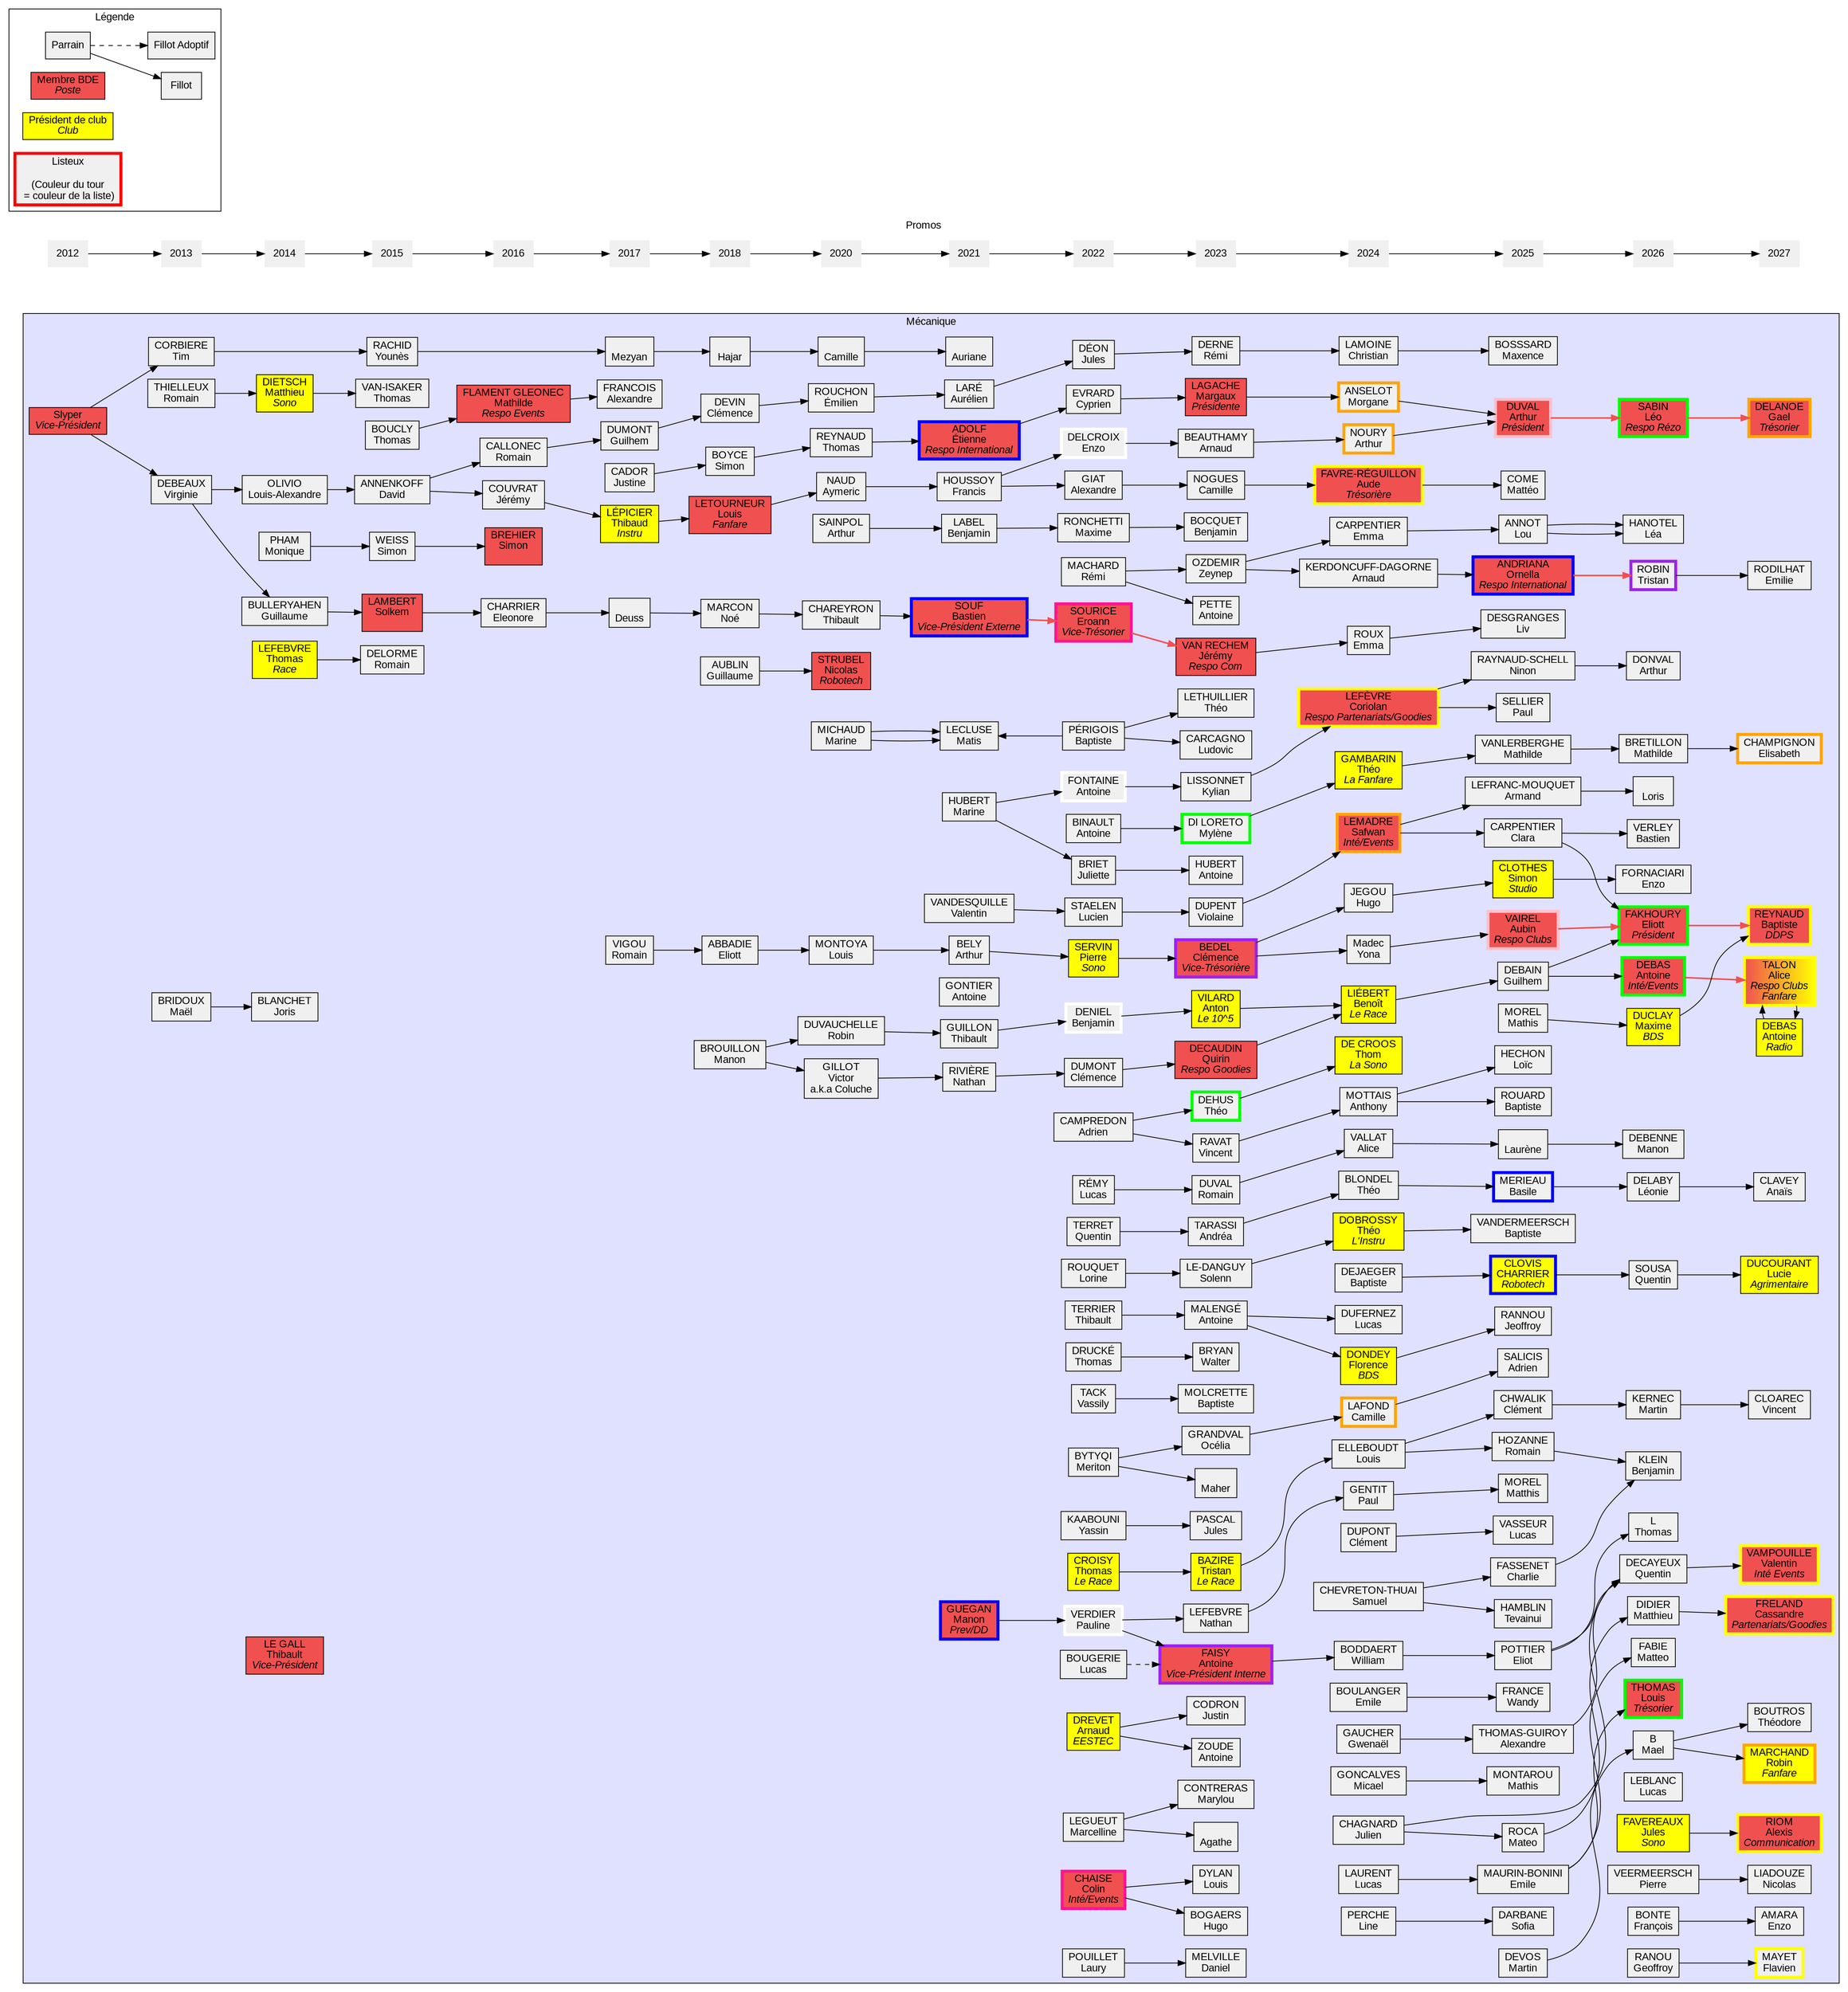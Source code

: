 digraph meca {
	graph [
		charset = "UTF-8";
		style = filled;
		fontname = "Arial";
	];

	node [
		shape = box;
		style = filled;
		fillcolor = "#f0f0f0";
		fontname = "Arial";
	];

	rankdir = LR;

	subgraph cluster_promos {
		label = "Promos";
		penwidth = 0;
		color = none;
		node [shape = none];

		"2012" -> "2013" -> "2014" -> "2015" -> "2016" -> "2017" -> "2018" -> "2020" -> "2021" -> "2022" -> "2023" -> "2024"-> "2025" -> "2026"->"2027";
	}
    	subgraph cluster_legende {
		label = "Légende";
		fillcolor = none;

		leg_parrain	[label = "Parrain"];
		leg_fillot	[label = "Fillot"];
		leg_fillotadop	[label = "Fillot Adoptif"];
		leg_BDE		[label = <Membre BDE<BR/><I>Poste</I>> fillcolor="#f05050"];
		leg_prez	[label = <Président de club<BR/><I>Club</I>> fillcolor="yellow"];
		leg_listeux	[label = "Listeux\n\n(Couleur du tour\n = couleur de la liste)" penwidth=4 color="red"];

		leg_parrain -> leg_fillot;
		leg_parrain -> leg_fillotadop [style = "dashed"];
	}
	
	subgraph cluster_meca {
		label = "Mécanique";
		fillcolor = "#E0E0FF";

		{ rank = "same";//2012
			slyper		[label = <Slyper<BR/><I>Vice-Président</I>>  fillcolor="#f05050"];
		}

		{ rank = "same";//2013
			virginiedeb	[label = "DEBEAUX\nVirginie"];
			timcorb		[label = "CORBIERE\nTim"];
			rthielleux	[label = "THIELLEUX\nRomain"];
			mbridoux	[label = "BRIDOUX\nMaël"];
		}
		slyper -> virginiedeb;
		slyper -> timcorb;

		{ rank = "same";//2014
			mpham			[label = "PHAM\nMonique"];
			tlefebvre		[label = <LEFEBVRE<BR/>Thomas<BR/><I>Race</I>> fillcolor="yellow"];
			jblanchet		[label = "BLANCHET\nJoris"];
			tlegall			[label = <LE GALL<BR/>Thibault<BR/><I>Vice-Président</I>>  fillcolor="#f05050"];
			guillaumebulle	[label = "BULLERYAHEN\nGuillaume"];
			louisalexoli	[label = "OLIVIO\nLouis-Alexandre"];
			mdietsch		[label = <DIETSCH<BR/>Matthieu<BR/><I>Sono</I>> fillcolor="yellow"];
		}
		mbridoux -> jblanchet;
		rthielleux -> mdietsch;
		virginiedeb -> guillaumebulle;
		virginiedeb -> louisalexoli;

		{ rank = "same";//2015
			sweiss		[label = "WEISS\nSimon"];
			rdelorme	[label = "DELORME\nRomain"];
			tvanisacker	[label = "VAN-ISAKER\nThomas"];
			davidanne	[label = "ANNENKOFF\nDavid"];
			solkemlam	[label = <LAMBERT<BR/>Solkem<BR/><I> </I>>  fillcolor="#f05050"];
			younesrach	[label = "RACHID\nYounès"];
			tboucly		[label = "BOUCLY\nThomas"];
		}
		mpham -> sweiss;
		tlefebvre-> rdelorme;
		mdietsch ->tvanisacker;
		guillaumebulle -> solkemlam;
		louisalexoli -> davidanne;

		timcorb -> younesrach;

		{ rank = "same";//2016
			sbrehier		[label = <BREHIER<BR/>Simon<BR/><I> </I>>  fillcolor="#f05050"];
			gflament 		[label = <FLAMENT GLEONEC<BR/>Mathilde<BR/><I>Respo Events</I>>  fillcolor="#f05050"];
			eleonorechar	[label = "CHARRIER\nEleonore"];
			jeremycou		[label = "COUVRAT\nJérémy"];
			romaincal		[label = "CALLONEC\nRomain"];
		}
		sweiss -> sbrehier;
		tboucly -> gflament;
		davidanne -> jeremycou;
		davidanne -> romaincal;
		solkemlam -> eleonorechar;

		{ rank = "same";//2017
			afrancois	[label = "FRANCOIS\nAlexandre"];
			deuss		[label = "\nDeuss"];
			guilhemdum	[label = "DUMONT\nGuilhem"];
			justinecad	[label = "CADOR\nJustine"];
			mezyan		[label = "\nMezyan"];
			romainvig	[label = "VIGOU\nRomain"];
			thibaudlep	[label = <LÉPICIER<BR/>Thibaud<BR/><I>Instru</I>> fillcolor="yellow"];
		}
		gflament -> afrancois;
		eleonorechar -> deuss;
		jeremycou -> thibaudlep;
		romaincal -> guilhemdum;
		younesrach -> mezyan;

		{ rank = "same";//2018
			gaublin		[label = "AUBLIN\nGuillaume"];
			clemencedev	[label = "DEVIN\nClémence"];
			elliotabba	[label = "ABBADIE\nEliott"];
			hajar		[label = "\nHajar"];
			louislet	[label = <LETOURNEUR<BR/>Louis<BR/><I>Fanfare</I>> fillcolor="#f05050"];
			manonbrou	[label = "BROUILLON\nManon"];
			noemarc		[label = "MARCON\nNoé"];
			simonboy	[label = "BOYCE\nSimon"];
		}
		deuss -> noemarc;
		guilhemdum -> clemencedev;
		justinecad -> simonboy;
		mezyan -> hajar;
		romainvig -> elliotabba;
		thibaudlep -> louislet;

		{ rank = "same";//2019
			nstrubel	[label = <STRUBEL<BR/>Nicolas<BR/><I>Robotech</I>> fillcolor="#f05050"];
			aymericnaud	[label = "NAUD\nAymeric"];
			camille 	[label = "\nCamille"];
			coluche		[label = "GILLOT\nVictor\na.k.a Coluche"];
			emilienrou	[label = "ROUCHON\nÉmilien"];
			louismonto	[label = "MONTOYA\nLouis"];
			robinduv	[label = "DUVAUCHELLE\nRobin"];
			thibaultchar	[label = "CHAREYRON\nThibault"];
			thomasrey	[label = "REYNAUD\nThomas"];
			asainpol 	[label = "SAINPOL\nArthur"];
			mmichaud	[label = "MICHAUD\nMarine"];
		}
		gaublin -> nstrubel;
		clemencedev -> emilienrou;
		elliotabba -> louismonto;
		hajar -> camille;
		louislet -> aymericnaud;
		manonbrou -> coluche;
		manonbrou -> robinduv;
		noemarc -> thibaultchar;
		simonboy -> thomasrey;

		{ rank = "same";//2020
			agontier	[label = "GONTIER\nAntoine"];
			arthurbely	[label = "BELY\nArthur"];
			aurelienlar	[label = "LARÉ\nAurélien"];
			auriane		[label = "\nAuriane"];
			bastiensouf	[label = <SOUF<BR/>Bastien<BR/><I>Vice-Président Externe</I>> fillcolor="#f05050" penwidth=4 color="blue"];
			etiennead	[label = <ADOLF<BR/>Étienne<BR/><I>Respo International</I>> fillcolor="#f05050" penwidth=4 color="blue"];
			francishouss	[label = "HOUSSOY\nFrancis"];
			manongueg	[label = <GUEGAN<BR/>Manon<BR/><I>Prev/DD</I>>  fillcolor="#f05050" penwidth=4 color="blue"];
			marinehub	[label = "HUBERT\nMarine"];
			nathanriv	[label = "RIVIÈRE\nNathan"];
			thibaultgui	[label = "GUILLON\nThibault"];
			valentinvan	[label = "VANDESQUILLE\nValentin"];
			blabart		[label = "LABEL\nBenjamin"];
			mlecluse	[label = "LECLUSE\nMatis"];
		}
		aymericnaud -> francishouss;
		camille -> auriane;
		coluche -> nathanriv;
		emilienrou -> aurelienlar;
		louismonto -> arthurbely;
		robinduv -> thibaultgui;
		thibaultchar -> bastiensouf;
		thomasrey -> etiennead;
		asainpol -> blabart;
		mmichaud -> mlecluse;

		{ rank="same";//2021
			adriencamp	[label = "CAMPREDON\nAdrien"];
			alexandregiat	[label = "GIAT\nAlexandre"];
			antoinebin	[label = "BINAULT\nAntoine"];
			antoinefont	[label = "FONTAINE\nAntoine" penwidth=4 color="white"];
			benjamindeniel	[label = "DENIEL\nBenjamin" penwidth=4 color="white"];
			clemencedum 	[label = "DUMONT\nClémence"];
			cyprienev	[label = "EVRARD\nCyprien"];
			enzodel		[label = "DELCROIX\nEnzo" penwidth=4 color="white"];
			eroann		[label = <SOURICE<BR/>Eroann<BR/><I>Vice-Trésorier</I>> fillcolor="#f05050" penwidth=4 color="deeppink"];
			julesde		[label = "DÉON\nJules"];
			juliettebri	[label = "BRIET\nJuliette"];
			lorine 		[label = "ROUQUET\nLorine"];
			lucasb 		[label = "BOUGERIE\nLucas"];
			lucasr		[label = "RÉMY\nLucas"];
			luciensta	[label = "STAELEN\nLucien"];
			paulineverd	[label = "VERDIER\nPauline" penwidth=4 color="white"];
			quentinterr	[label = "TERRET\nQuentin"];
			remimach	[label = "MACHARD\nRémi"];
			servin		[label = <SERVIN<BR/>Pierre<BR/><I>Sono</I>> fillcolor="yellow"];
			thibaultter	[label = "TERRIER\nThibault"];
			thomascroi	[label = <CROISY<BR/>Thomas<BR/><I>Le Race</I>> fillcolor="yellow"];
			thomasdru	[label = "DRUCKÉ\nThomas"];
			vassily		[label = "TACK\nVassily"];
			yassin 		[label = "KAABOUNI\nYassin"];
			arnauddrev	[label = <DREVET<BR/>Arnaud<BR/><I>EESTEC</I>> fillcolor="yellow"];
			baptisteperi	[label = "PÉRIGOIS\nBaptiste"];
			marcelline	[label = "LEGUEUT\nMarcelline"];
			meriton		[label = "BYTYQI\nMeriton"];
			colinchaise	[label = <CHAISE<BR/>Colin<BR/><I>Inté/Events</I>> fillcolor="#f05050" penwidth=4 color="deeppink"];
			maxime 		[label = "RONCHETTI\nMaxime"];
            laury		[label = "POUILLET\nLaury"];
			
		}
		mmichaud -> mlecluse;
		blabart -> maxime;
		arthurbely -> servin;
		aurelienlar -> julesde;
		bastiensouf -> eroann [penwidth=2 color = "#f05050"];
		etiennead -> cyprienev;
		francishouss -> alexandregiat;
		francishouss -> enzodel;
		manongueg -> paulineverd;
		marinehub -> antoinefont;
		marinehub -> juliettebri;
		nathanriv -> clemencedum;
		thibaultgui -> benjamindeniel;
		valentinvan -> luciensta;
		baptisteperi -> mlecluse;

		{ rank = "same";//2022

			agathe		[label = "\nAgathe"];
			andreatar	[label = "TARASSI\nAndréa"];
			antoinefais	[label = <FAISY<BR/>Antoine<BR/><I>Vice-Président Interne</I>> fillcolor="#f05050" penwidth=4 color="purple"];
			antoinehub	[label = "HUBERT\nAntoine"];
			antoinemal	[label = "MALENGÉ\nAntoine"];
			antoinepett	[label = "PETTE\nAntoine"];
			antoinezoud	[label = "ZOUDE\nAntoine"];
			antonvil	[label = <VILARD<BR/>Anton<BR/><I>Le 10^5</I>> fillcolor="yellow"];
			arnaudbeau	[label = "BEAUTHAMY\nArnaud"];
			baptistemol	[label = "MOLCRETTE\nBaptiste"];
			benjaminboc	[label = "BOCQUET\nBenjamin"];
			camillenog	[label = "NOGUES\nCamille"];
			clemencebed	[label = <BEDEL<BR/>Clémence<BR/><I>Vice-Trésorière</I>> fillcolor="#f05050" penwidth=4 color="purple"];
			danielmel	[label = "MELVILLE\nDaniel"];
			hugobog		[label = "BOGAERS\nHugo"];
			jeremyvanrech	[label = <VAN RECHEM<BR/>Jérémy<BR/><I>Respo Com</I>> fillcolor="#f05050"];
			julespasc	[label = "PASCAL\nJules"];
			justincod	[label = "CODRON\nJustin"];
			kylianliss	[label = "LISSONNET\nKylian"];
			louisdyl	[label = "DYLAN\nLouis"];
			ludoviccar	[label = "CARCAGNO\nLudovic"];
			maher 		[label = "\nMaher"];
			maryloucon	[label = "CONTRERAS\nMarylou"];
			margauxlag	[label = <LAGACHE<BR/>Margaux<BR/><I>Présidente</I>> fillcolor="#f05050"];
			mylenedil	[label = "DI LORETO\nMylène" penwidth=4 color="green"];
			nathanlef	[label = "LEFEBVRE\nNathan"];
			oceliagra	[label = "GRANDVAL\nOcélia"];
			quirin		[label = <DECAUDIN<BR/>Quirin<BR/><I>Respo Goodies</I>> fillcolor="#f05050"];
			remider		[label = "DERNE\nRémi"];
			romainduv	[label = "DUVAL\nRomain"];
			solennled	[label = "LE-DANGUY\nSolenn"];
			theodehu	[label = "DEHUS\nThéo" penwidth=4 color="green"];
			theoletu	[label = "LETHUILLIER\nThéo"];
			tristanbaz 	[label = <BAZIRE<BR/>Tristan<BR/><I>Le Race</I>> fillcolor="yellow"];
			vincentrava	[label = "RAVAT\nVincent"];
			violainedup	[label = "DUPENT\nViolaine"];
			walterbry 	[label = "BRYAN\nWalter"];
			zeynep		[label = "OZDEMIR\nZeynep"];
			
		}
		adriencamp -> theodehu;
		adriencamp -> vincentrava;
		alexandregiat -> camillenog;
		antoinebin -> mylenedil;
		antoinefont -> kylianliss;
		arnauddrev -> antoinezoud;
		arnauddrev -> justincod;
		baptisteperi -> ludoviccar;
		baptisteperi -> theoletu;
		benjamindeniel -> antonvil;
		clemencedum -> quirin;
		colinchaise -> hugobog;
		colinchaise -> louisdyl;
		cyprienev -> margauxlag;
		enzodel -> arnaudbeau;
		eroann -> jeremyvanrech [penwidth=2 color = "#f05050"];
		julesde -> remider;
		juliettebri -> antoinehub;
		laury -> danielmel;
		lorine -> solennled;
		lucasb -> antoinefais [style = "dashed"];
		lucasr -> romainduv;
		luciensta -> violainedup;
		marcelline -> agathe;
		marcelline -> maryloucon;
		maxime -> benjaminboc;
		meriton -> maher;
		meriton -> oceliagra;
		paulineverd -> antoinefais;
		paulineverd -> nathanlef;
		quentinterr -> andreatar;
		remimach -> antoinepett;
		remimach -> zeynep;
		servin -> clemencebed;
		thibaultter -> antoinemal;
		thomascroi -> tristanbaz;
		thomasdru -> walterbry;
		vassily -> baptistemol;
		yassin -> julespasc;

		{ rank = "same";//2022
			
			alicevall	[label = "VALLAT\nAlice"];
			anthonymott	[label = "MOTTAIS\nAnthony"];
			arnaudkd	[label = "KERDONCUFF-DAGORNE\nArnaud"];
			arthurnour	[label = "NOURY\nArthur" penwidth=4 color="orange"];
			aude		[label = <FAVRE-RÉGUILLON<BR/>Aude<BR/><I>Trésorière</I>> fillcolor="#f05050" penwidth=4 color="yellow"];
			baptistedej [label = "DEJAEGER\nBaptiste"];
			benoitlieb	[label = <LIÉBERT<BR/>Benoît<BR/><I>Le Race</I>> fillcolor="yellow"];
			camillemeca	[label = "LAFOND\nCamille" penwidth=4 color="orange"];
			clementdup	[label = "DUPONT\nClément"];
			coriolan	[label = <LEFÈVRE<BR/>Coriolan<BR/><I>Respo Partenariats/Goodies</I>> fillcolor="#f05050" penwidth=4 color="yellow"];
			emmacarp	[label = "CARPENTIER\nEmma"];
			emmaroux	[label = "ROUX\nEmma"];
			emileboul	[label = "BOULANGER\nEmile"];
			florencedon	[label = <DONDEY<BR/>Florence<BR/><I>BDS</I>> fillcolor="yellow"];
			gwenaelgau	[label = "GAUCHER\nGwenaël"];
			hugojeg		[label = "JEGOU\nHugo"];
			juliencha   [label = "CHAGNARD\nJulien"];
			louiselle	[label = "ELLEBOUDT\nLouis"];
			lucasdufe	[label = "DUFERNEZ\nLucas"];
			lucaslaur   [label = "LAURENT\nLucas"];
			morganeans	[label = "ANSELOT\nMorgane" penwidth=4 color="orange"];
			micaelgon  [label = "GONCALVES\nMicael"];			
			paulgenti	[label = "GENTIT\nPaul"];
			safwanlem	[label = <LEMADRE<BR/>Safwan<BR/><I>Inté/Events</I>> fillcolor="#f05050" penwidth=4 color="orange"];
			theoblond	[label = "BLONDEL\nThéo"];
			theodobro	[label = <DOBROSSY<BR/>Théo<BR/><I>L'Instru</I>> fillcolor="yellow"];
			theogamb	[label = <GAMBARIN<BR/>Théo<BR/><I>La Fanfare</I>> fillcolor="yellow"];
			tomdecro	[label = <DE CROOS<BR/>Thom<BR/><I>La Sono</I>> fillcolor="yellow"];
			samchevre   [label = "CHEVRETON-THUAI\n Samuel"];
			williambodd	[label = "BODDAERT\nWilliam"];
			yonamdc		[label = "Madec\nYona"];
			clemoine	[label = "LAMOINE\nChristian"];
            linebwns    [label = "PERCHE\nLine"];
		}
		andreatar -> theoblond;
		antoinefais -> williambodd;
		antoinemal -> florencedon;
		antoinemal -> lucasdufe;
		antonvil -> benoitlieb;
		arnaudbeau -> arthurnour;
		camillenog -> aude;
		clemencebed -> hugojeg;
		clemencebed -> yonamdc;
		jeremyvanrech -> emmaroux;
		margauxlag -> morganeans;
		nathanlef -> paulgenti;
		quirin -> benoitlieb;
		romainduv -> alicevall;
		oceliagra ->camillemeca;
		solennled -> theodobro;
		theodehu -> tomdecro;
		tristanbaz -> louiselle;
		vincentrava -> anthonymott;
		violainedup -> safwanlem;
		zeynep -> arnaudkd;
		zeynep -> emmacarp;
		remider -> clemoine;
		kylianliss->coriolan;
		mylenedil->theogamb;
		
		{ rank = "same";//2025
			adriensal	[label = "SALICIS\nAdrien"];
			alexandreth [label = "THOMAS-GUIROY\nAlexandre"];
			armandlef	[label = "LEFRANC-MOUQUET\nArmand"];
			arthurdvl   [label = <DUVAL<BR/>Arthur<BR/><I>Président</I>> fillcolor="#f05050" penwidth=4 color="pink"];
			aubinvairel [label = <VAIREL<BR/>Aubin<BR/><I>Respo Clubs</I>> fillcolor="#f05050" penwidth=4 color="pink"];
			baptisterou [label = "ROUARD\nBaptiste"];
			baptistevan [label = "VANDERMEERSCH\nBaptiste"];
			basilemerie [label = <MERIEAU<BR/>Basile> penwidth=4 color="blue"];
			charliefass [label = "FASSENET\nCharlie"];
			clementchw  [label = "CHWALIK\nClément"];
			claracarp   [label = "CARPENTIER\nClara"];
			clovischar  [label = <CLOVIS<BR/>CHARRIER<BR/><I>Robotech</I>> fillcolor="yellow" penwidth=4 color="blue"];
			eliotpott   [label = "POTTIER\nEliot"];
			emilemaur   [label = "MAURIN-BONINI\nEmile"];
			guilhemdbn  [label = "DEBAIN\nGuilhem"];
			jeoffroyra  [label = "RANNOU\nJeoffroy"];
			laurene     [label = "\nLaurène"];
			livdesgr    [label = "DESGRANGES\nLiv"];
			loichecho   [label = "HECHON\nLoïc"];
			louannot    [label = "ANNOT\nLou"];
			lucasvass   [label = "VASSEUR\nLucas"];
			mateoroca   [label = "ROCA\nMateo"];
			mathildeva  [label = "VANLERBERGHE\nMathilde"];
			mathismont  [label = "MONTAROU\nMathis"];
			matteeocom  [label = "COME\nMattéo"];
			matthis     [label = "MOREL\nMatthis"];
			maxencebos  [label = "BOSSSARD\nMaxence"];
			ninonrayn   [label = "RAYNAUD-SCHELL\nNinon"];
			ornellaan   [label = <ANDRIANA<BR/>Ornella<BR/><I>Respo International</I>> fillcolor="#f05050" penwidth=4 color="blue"];
			paulselli   [label = "SELLIER\nPaul"];
			romainhoz   [label = "HOZANNE\nRomain"];
			simonclott  [label = <CLOTHES<BR/>Simon<BR/><I>Studio</I>> fillcolor="yellow"];
			sofiadarb   [label = "DARBANE\nSofia"];
			tevainuiha  [label = "HAMBLIN\nTevainui"];
			wandyfr     [label = "FRANCE\nWandy"];
			mdevos	[label = "DEVOS\nMartin"];
			mmorel	[label = "MOREL\nMathis"];
			}
            alicevall->laurene;
			anthonymott->baptisterou;
			anthonymott->loichecho;
			arnaudkd -> ornellaan;
			arthurnour->arthurdvl;
			aude->matteeocom;
			baptistedej -> clovischar;
			benoitlieb->guilhemdbn;
			camillemeca->adriensal;
			coriolan->ninonrayn;
			coriolan->paulselli;
			clemoine->maxencebos;
			clementdup -> lucasvass;
			emmacarp->louannot;
			emmaroux->livdesgr;
			emileboul->wandyfr;
			florencedon->jeoffroyra;
			gwenaelgau -> alexandreth;
			hugojeg->simonclott;
			juliencha->mateoroca;
			juliencha -> quentindec;
			linebwns->sofiadarb;
			louiselle->clementchw;
			louiselle->romainhoz;
			lucaslaur->emilemaur;
			morganeans->arthurdvl;
			micaelgon->mathismont;
			paulgenti->matthis;
			safwanlem->claracarp;
			safwanlem -> armandlef;
			samchevre->charliefass;
			samchevre->tevainuiha;
			theoblond->basilemerie;
			theodobro->baptistevan;
			theogamb->mathildeva;
			williambodd->eliotpott;
			yonamdc->aubinvairel;
{ rank = "same";//2026
			maelb		[label = "B\nMael"];
			mkernec		[label = "KERNEC\nMartin"];
			adebas		[label = <DEBAS<BR/>Antoine<BR/><I>Inté/Events</I>> fillcolor="#f05050" penwidth=4 color="green"];
			lsabin		[label = <SABIN<BR/>Léo<BR/><I>Respo Rézo</I>> fillcolor="#f05050" penwidth=4 color="green"];
			mfabie		[label = "FABIE\nMatteo"];
			lthomas		[label = <THOMAS<BR/>Louis<BR/><I>Trésorier</I>> fillcolor="#f05050" penwidth=4 color="green"];
			efakhoury	[label = <FAKHOURY<BR/>Eliott<BR/><I>Président</I>> fillcolor="#f05050" penwidth=4 color="green"];
			lhanotel	[label = "HANOTEL\nLéa"];
			mbretillon	[label = "BRETILLON\nMathilde"];
			lleblanc	[label = "LEBLANC\nLucas"];
			trobin		[label = <ROBIN<BR/>Tristan<BR/>> penwidth=4 color="purple"];
			jfavereaux	[label =	<FAVEREAUX<BR/>Jules<BR/><I>Sono</I>> fillcolor="yellow"];
			ldelaby		[label = "DELABY\nLéonie"];
			loris		[label = "\nLoris"];
			mdebenne	[label = "DEBENNE\nManon"];
			efornaciari	[label = "FORNACIARI\nEnzo"];
			tl			[label = "L\nThomas"];
			bverley		[label = "VERLEY\nBastien"];
			quentindec  [label = "DECAYEUX\nQuentin"];
			adonval		[label = "DONVAL\nArthur"];
			mduclay		[label = <DUCLAY<BR/>Maxime<BR/><I>BDS</I>> fillcolor="yellow"];
			qsousa 		[label = "SOUSA\nQuentin"];
			bklein		[label = "KLEIN\nBenjamin"];
			mdidier		[label = "DIDIER\nMatthieu"];
			pvermeer	[label = "VEERMEERSCH\nPierre"];
			fbonte		[label = "BONTE\nFrançois"];
			granou		[label = "RANOU\nGeoffroy"];
			}
			mateoroca -> mdidier;
			charliefass -> bklein;
			romainhoz -> bklein;
			clovischar -> qsousa;
			louannot -> lhanotel;
			ornellaan -> trobin [penwidth=2 color = "#f05050"];
			mdevos->maelb;
			guilhemdbn->adebas;
			clementchw->mkernec;
			arthurdvl->lsabin [penwidth=2 color = "#f05050"];
			emilemaur->mfabie;
			emilemaur->lthomas;
			claracarp->efakhoury;
			aubinvairel->efakhoury [penwidth=2 color = "#f05050"];
			guilhemdbn->efakhoury;
			louannot->lhanotel;
			mathildeva->mbretillon;
			armandlef->loris;
			laurene->mdebenne;
			simonclott->efornaciari;
			eliotpott->tl;
			claracarp->bverley;
			eliotpott->quentindec;
			alexandreth->quentindec;
			ninonrayn->adonval;
			mmorel->mduclay;
			basilemerie->ldelaby;
		{ rank = same; //2027
			erodilha    [label = "RODILHAT\nEmilie"];
			cfreland    [label = <FRELAND<BR/>Cassandre<BR/><I>Partenariats/Goodies</I>>, fillcolor="#f05050", penwidth=4, color="yellow"];
			aclavey     [label = "CLAVEY\nAnaïs"];
			ariom       [label = <RIOM<BR/>Alexis<BR/><I>Communication</I>>, fillcolor="#f05050", penwidth=4, color="yellow"];
			vcloarec    [label = "CLOAREC\nVincent"];
			adebas2     [label = <DEBAS<BR/>Antoine<BR/><I>Radio</I>>, fillcolor="yellow"];
			echampig    [label = <CHAMPIGNON<BR/>Elisabeth<BR/>>, penwidth=4, color="orange"];
			tboutros    [label = "BOUTROS\nThéodore"];
			vvampoui    [label = <VAMPOUILLE<BR/>Valentin<BR/><I>Inté Events</I>>, fillcolor="#f05050", penwidth=4, color="yellow"];
			eamara      [label = "AMARA\nEnzo"];
			breynaud    [label = <REYNAUD<BR/>Baptiste<BR/><I>DDPS</I>>, fillcolor="#f05050", penwidth=4, color="yellow"];
			fmayet      [label = <MAYET<BR/>Flavien<BR/>>, penwidth=4, color="yellow"];
			atalon      [label = <TALON<BR/>Alice<BR/><I>Respo Clubs<BR/>Fanfare</I>>, fillcolor="#f05050:yellow", penwidth=4, color="yellow"];
			gdelanoe    [label = <DELANOE<BR/>Gael<BR/><I>Trésorier</I>>, fillcolor="#f05050", penwidth=4, color="orange"];
			rmarchan    [label = <MARCHAND<BR/>Robin<BR/><I>Fanfare</I>>, fillcolor="yellow", penwidth=4, color="orange"];
			lducoura    [label = <DUCOURANT<BR/>Lucie<BR/><I>Agrimentaire</I>>, fillcolor="yellow"];
			nliadouze   [label = "LIADOUZE\nNicolas"];
		}

			trobin -> erodilha;
			mdidier -> cfreland;
			ldelaby -> aclavey;
			jfavereaux -> ariom;
			mkernec -> vcloarec;
			atalon -> adebas2;
			maelb -> tboutros;
			mbretillon -> echampig;
			quentindec -> vvampoui;
			fbonte -> eamara;
			efakhoury -> breynaud [penwidth=2 color = "#f05050"];
			mduclay -> breynaud;
			granou -> fmayet;
			adebas -> atalon [penwidth=2 color = "#f05050"];
			pvermeer -> nliadouze;
			maelb -> rmarchan;
			lsabin -> gdelanoe [penwidth=2 color = "#f05050"];
			qsousa -> lducoura;
			adebas2 -> atalon;
			}

	endnode [style=invis];

	emmacarp -> endnode [style=invis];
	"2024" -> endnode [style=invis];
}
